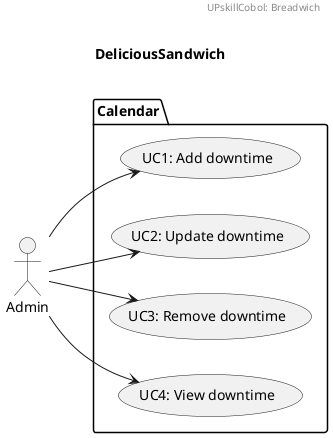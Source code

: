 @startuml
left to right direction

header
UPskillCobol: Breadwich
endheader

title \nDeliciousSandwich\n



package Calendar {
  usecase "UC1: Add downtime" as UC1
  usecase "UC2: Update downtime" as UC2
  usecase "UC3: Remove downtime" as UC3
  usecase "UC4: View downtime" as UC4
}

Admin --> UC1
Admin --> UC2
Admin --> UC3
Admin --> UC4

@enduml